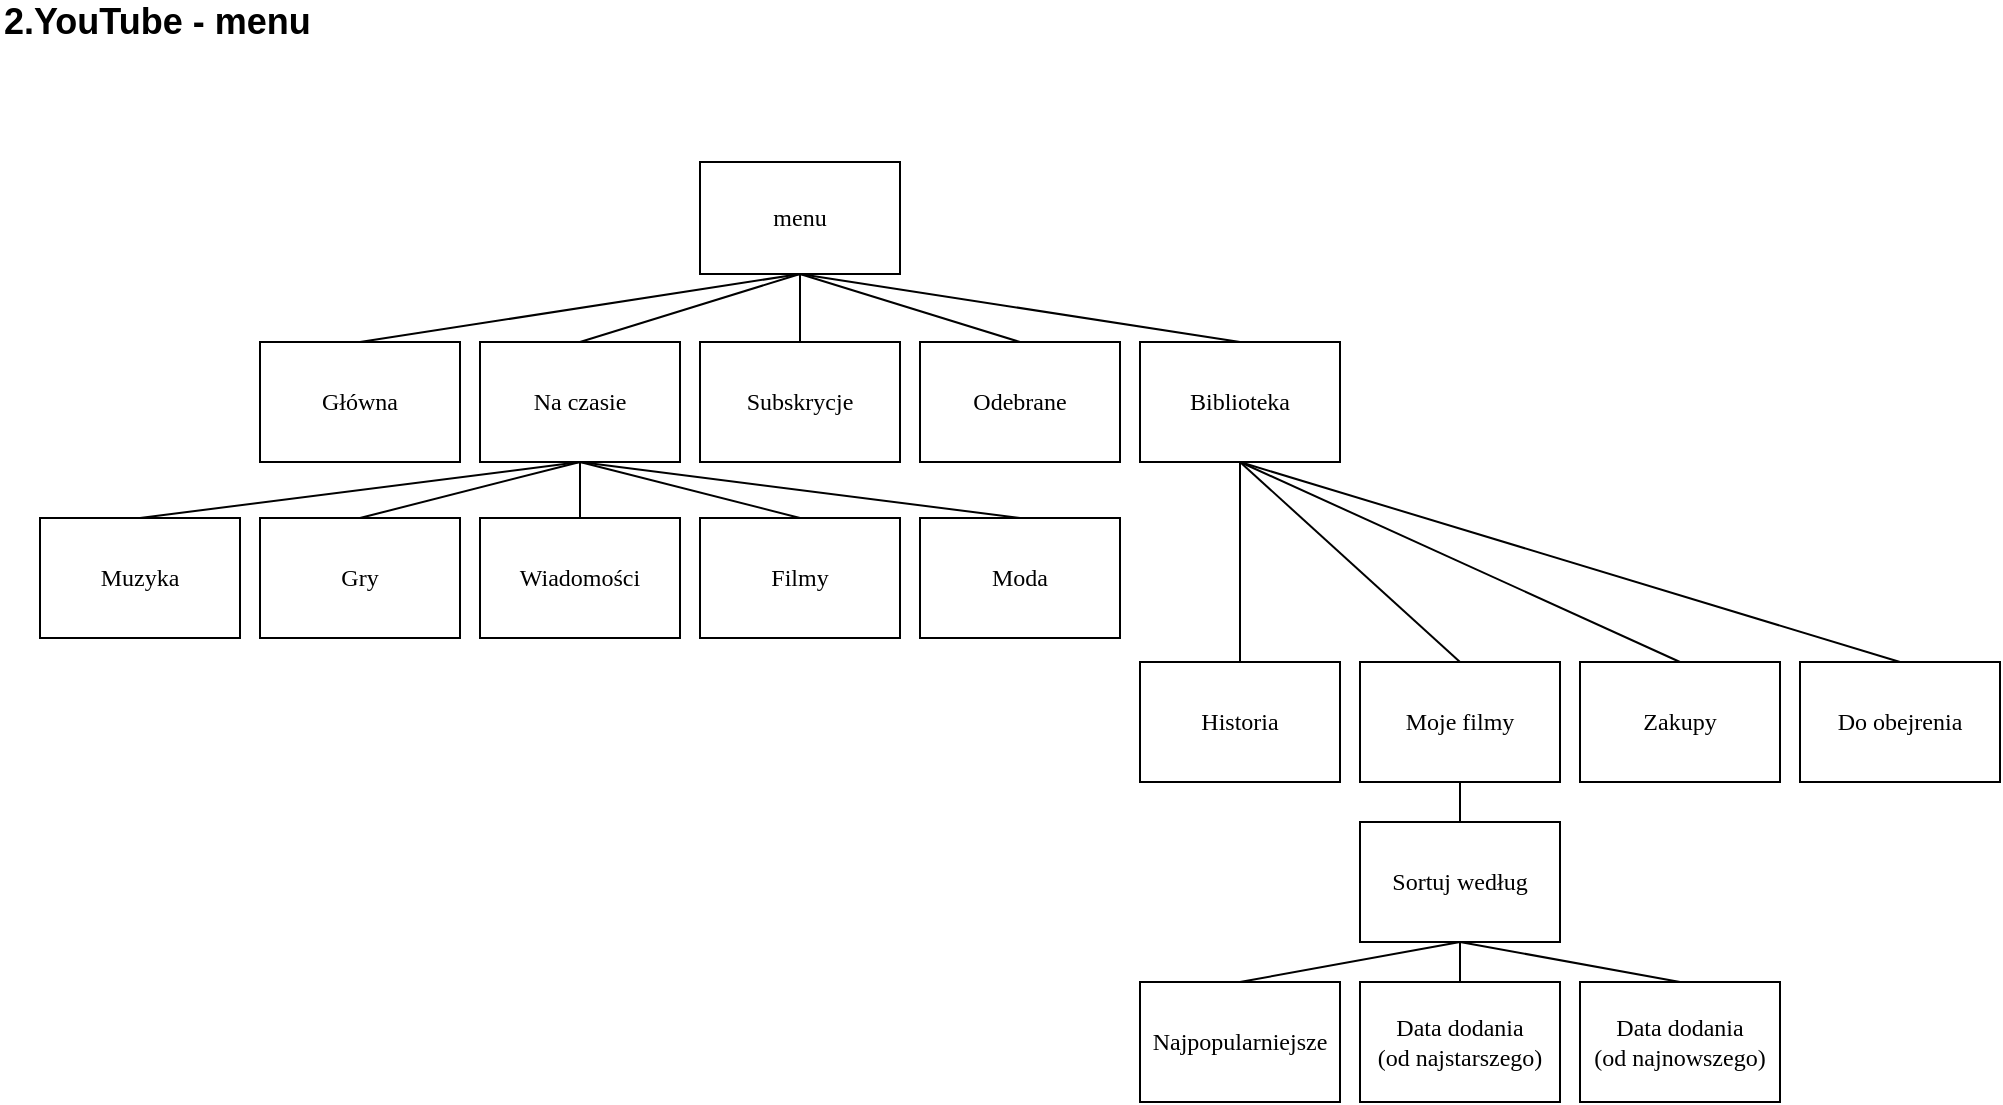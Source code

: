<mxfile version="12.3.1" type="github" pages="1"><diagram id="9sy4sgGYBbHm30SXguHk" name="Page-1"><mxGraphModel dx="1736" dy="914" grid="1" gridSize="10" guides="1" tooltips="1" connect="1" arrows="1" fold="1" page="1" pageScale="1" pageWidth="827" pageHeight="1169" math="0" shadow="0"><root><mxCell id="0"/><mxCell id="1" parent="0"/><mxCell id="Tp4ma7mgrqA98E2lA09L-1" value="&lt;font size=&quot;1&quot;&gt;&lt;b style=&quot;font-size: 18px&quot;&gt;2.YouTube - menu&lt;/b&gt;&lt;/font&gt;" style="text;html=1;strokeColor=none;fillColor=none;align=left;verticalAlign=middle;whiteSpace=wrap;rounded=0;" vertex="1" parent="1"><mxGeometry x="40" y="60" width="210" height="20" as="geometry"/></mxCell><mxCell id="Tp4ma7mgrqA98E2lA09L-2" value="&lt;font face=&quot;Garamond&quot;&gt;menu&lt;/font&gt;" style="rounded=1;whiteSpace=wrap;html=1;arcSize=0;" vertex="1" parent="1"><mxGeometry x="390" y="140" width="100" height="56" as="geometry"/></mxCell><mxCell id="Tp4ma7mgrqA98E2lA09L-8" value="&lt;font face=&quot;Garamond&quot;&gt;Główna&lt;/font&gt;" style="rounded=0;whiteSpace=wrap;html=1;" vertex="1" parent="1"><mxGeometry x="170" y="230" width="100" height="60" as="geometry"/></mxCell><mxCell id="Tp4ma7mgrqA98E2lA09L-9" value="&lt;font face=&quot;Garamond&quot;&gt;Na czasie&lt;/font&gt;" style="rounded=0;whiteSpace=wrap;html=1;" vertex="1" parent="1"><mxGeometry x="280" y="230" width="100" height="60" as="geometry"/></mxCell><mxCell id="Tp4ma7mgrqA98E2lA09L-10" value="&lt;font face=&quot;Garamond&quot;&gt;Subskrycje&lt;/font&gt;" style="rounded=0;whiteSpace=wrap;html=1;" vertex="1" parent="1"><mxGeometry x="390" y="230" width="100" height="60" as="geometry"/></mxCell><mxCell id="Tp4ma7mgrqA98E2lA09L-11" value="&lt;font face=&quot;Garamond&quot;&gt;Odebrane&lt;/font&gt;" style="rounded=0;whiteSpace=wrap;html=1;" vertex="1" parent="1"><mxGeometry x="500" y="230" width="100" height="60" as="geometry"/></mxCell><mxCell id="Tp4ma7mgrqA98E2lA09L-12" value="&lt;font face=&quot;Garamond&quot;&gt;Biblioteka&lt;/font&gt;" style="rounded=0;whiteSpace=wrap;html=1;" vertex="1" parent="1"><mxGeometry x="610" y="230" width="100" height="60" as="geometry"/></mxCell><mxCell id="Tp4ma7mgrqA98E2lA09L-15" value="" style="endArrow=none;html=1;entryX=0.5;entryY=1;entryDx=0;entryDy=0;exitX=0.5;exitY=0;exitDx=0;exitDy=0;" edge="1" parent="1" source="Tp4ma7mgrqA98E2lA09L-8" target="Tp4ma7mgrqA98E2lA09L-2"><mxGeometry width="50" height="50" relative="1" as="geometry"><mxPoint x="170" y="360" as="sourcePoint"/><mxPoint x="220" y="310" as="targetPoint"/></mxGeometry></mxCell><mxCell id="Tp4ma7mgrqA98E2lA09L-16" value="" style="endArrow=none;html=1;entryX=0.5;entryY=1;entryDx=0;entryDy=0;exitX=0.5;exitY=0;exitDx=0;exitDy=0;" edge="1" parent="1" source="Tp4ma7mgrqA98E2lA09L-9" target="Tp4ma7mgrqA98E2lA09L-2"><mxGeometry width="50" height="50" relative="1" as="geometry"><mxPoint x="170" y="360" as="sourcePoint"/><mxPoint x="220" y="310" as="targetPoint"/></mxGeometry></mxCell><mxCell id="Tp4ma7mgrqA98E2lA09L-17" value="" style="endArrow=none;html=1;entryX=0.5;entryY=1;entryDx=0;entryDy=0;" edge="1" parent="1" source="Tp4ma7mgrqA98E2lA09L-10" target="Tp4ma7mgrqA98E2lA09L-2"><mxGeometry width="50" height="50" relative="1" as="geometry"><mxPoint x="170" y="360" as="sourcePoint"/><mxPoint x="220" y="310" as="targetPoint"/></mxGeometry></mxCell><mxCell id="Tp4ma7mgrqA98E2lA09L-18" value="" style="endArrow=none;html=1;entryX=0.5;entryY=1;entryDx=0;entryDy=0;exitX=0.5;exitY=0;exitDx=0;exitDy=0;" edge="1" parent="1" source="Tp4ma7mgrqA98E2lA09L-11" target="Tp4ma7mgrqA98E2lA09L-2"><mxGeometry width="50" height="50" relative="1" as="geometry"><mxPoint x="170" y="360" as="sourcePoint"/><mxPoint x="220" y="310" as="targetPoint"/></mxGeometry></mxCell><mxCell id="Tp4ma7mgrqA98E2lA09L-19" value="" style="endArrow=none;html=1;entryX=0.5;entryY=1;entryDx=0;entryDy=0;exitX=0.5;exitY=0;exitDx=0;exitDy=0;" edge="1" parent="1" source="Tp4ma7mgrqA98E2lA09L-12" target="Tp4ma7mgrqA98E2lA09L-2"><mxGeometry width="50" height="50" relative="1" as="geometry"><mxPoint x="170" y="360" as="sourcePoint"/><mxPoint x="220" y="310" as="targetPoint"/></mxGeometry></mxCell><mxCell id="Tp4ma7mgrqA98E2lA09L-21" value="&lt;font face=&quot;Garamond&quot;&gt;Muzyka&lt;/font&gt;" style="rounded=0;whiteSpace=wrap;html=1;" vertex="1" parent="1"><mxGeometry x="60" y="318" width="100" height="60" as="geometry"/></mxCell><mxCell id="Tp4ma7mgrqA98E2lA09L-22" value="&lt;font face=&quot;Garamond&quot;&gt;Gry&lt;/font&gt;" style="rounded=0;whiteSpace=wrap;html=1;" vertex="1" parent="1"><mxGeometry x="170" y="318" width="100" height="60" as="geometry"/></mxCell><mxCell id="Tp4ma7mgrqA98E2lA09L-23" value="&lt;font face=&quot;Garamond&quot;&gt;Wiadomości&lt;/font&gt;" style="rounded=0;whiteSpace=wrap;html=1;" vertex="1" parent="1"><mxGeometry x="280" y="318" width="100" height="60" as="geometry"/></mxCell><mxCell id="Tp4ma7mgrqA98E2lA09L-24" value="&lt;font face=&quot;Garamond&quot;&gt;Filmy&lt;/font&gt;" style="rounded=0;whiteSpace=wrap;html=1;" vertex="1" parent="1"><mxGeometry x="390" y="318" width="100" height="60" as="geometry"/></mxCell><mxCell id="Tp4ma7mgrqA98E2lA09L-25" value="&lt;font face=&quot;Garamond&quot;&gt;Moda&lt;/font&gt;" style="rounded=0;whiteSpace=wrap;html=1;" vertex="1" parent="1"><mxGeometry x="500" y="318" width="100" height="60" as="geometry"/></mxCell><mxCell id="Tp4ma7mgrqA98E2lA09L-28" value="" style="endArrow=none;html=1;entryX=0.5;entryY=1;entryDx=0;entryDy=0;exitX=0.5;exitY=0;exitDx=0;exitDy=0;" edge="1" parent="1" source="Tp4ma7mgrqA98E2lA09L-21" target="Tp4ma7mgrqA98E2lA09L-9"><mxGeometry width="50" height="50" relative="1" as="geometry"><mxPoint x="20" y="450" as="sourcePoint"/><mxPoint x="70" y="400" as="targetPoint"/></mxGeometry></mxCell><mxCell id="Tp4ma7mgrqA98E2lA09L-29" value="" style="endArrow=none;html=1;entryX=0.5;entryY=1;entryDx=0;entryDy=0;exitX=0.5;exitY=0;exitDx=0;exitDy=0;" edge="1" parent="1" source="Tp4ma7mgrqA98E2lA09L-22" target="Tp4ma7mgrqA98E2lA09L-9"><mxGeometry width="50" height="50" relative="1" as="geometry"><mxPoint x="20" y="450" as="sourcePoint"/><mxPoint x="70" y="400" as="targetPoint"/></mxGeometry></mxCell><mxCell id="Tp4ma7mgrqA98E2lA09L-30" value="" style="endArrow=none;html=1;entryX=0.5;entryY=1;entryDx=0;entryDy=0;exitX=0.5;exitY=0;exitDx=0;exitDy=0;" edge="1" parent="1" source="Tp4ma7mgrqA98E2lA09L-23" target="Tp4ma7mgrqA98E2lA09L-9"><mxGeometry width="50" height="50" relative="1" as="geometry"><mxPoint x="20" y="450" as="sourcePoint"/><mxPoint x="70" y="400" as="targetPoint"/></mxGeometry></mxCell><mxCell id="Tp4ma7mgrqA98E2lA09L-31" value="" style="endArrow=none;html=1;entryX=0.5;entryY=1;entryDx=0;entryDy=0;exitX=0.5;exitY=0;exitDx=0;exitDy=0;" edge="1" parent="1" source="Tp4ma7mgrqA98E2lA09L-24" target="Tp4ma7mgrqA98E2lA09L-9"><mxGeometry width="50" height="50" relative="1" as="geometry"><mxPoint x="20" y="450" as="sourcePoint"/><mxPoint x="70" y="400" as="targetPoint"/></mxGeometry></mxCell><mxCell id="Tp4ma7mgrqA98E2lA09L-32" value="" style="endArrow=none;html=1;entryX=0.5;entryY=1;entryDx=0;entryDy=0;exitX=0.5;exitY=0;exitDx=0;exitDy=0;" edge="1" parent="1" source="Tp4ma7mgrqA98E2lA09L-25" target="Tp4ma7mgrqA98E2lA09L-9"><mxGeometry width="50" height="50" relative="1" as="geometry"><mxPoint x="20" y="450" as="sourcePoint"/><mxPoint x="70" y="400" as="targetPoint"/></mxGeometry></mxCell><mxCell id="Tp4ma7mgrqA98E2lA09L-34" value="&lt;font face=&quot;Garamond&quot;&gt;Zakupy&lt;/font&gt;" style="rounded=0;whiteSpace=wrap;html=1;" vertex="1" parent="1"><mxGeometry x="830" y="390" width="100" height="60" as="geometry"/></mxCell><mxCell id="Tp4ma7mgrqA98E2lA09L-35" value="&lt;font face=&quot;Garamond&quot;&gt;Moje filmy&lt;br&gt;&lt;/font&gt;" style="rounded=0;whiteSpace=wrap;html=1;" vertex="1" parent="1"><mxGeometry x="720" y="390" width="100" height="60" as="geometry"/></mxCell><mxCell id="Tp4ma7mgrqA98E2lA09L-36" value="&lt;font face=&quot;Garamond&quot;&gt;Do obejrenia&lt;/font&gt;" style="rounded=0;whiteSpace=wrap;html=1;" vertex="1" parent="1"><mxGeometry x="940" y="390" width="100" height="60" as="geometry"/></mxCell><mxCell id="Tp4ma7mgrqA98E2lA09L-37" value="&lt;font face=&quot;Garamond&quot;&gt;Historia&lt;/font&gt;" style="rounded=0;whiteSpace=wrap;html=1;" vertex="1" parent="1"><mxGeometry x="610" y="390" width="100" height="60" as="geometry"/></mxCell><mxCell id="Tp4ma7mgrqA98E2lA09L-41" value="" style="endArrow=none;html=1;entryX=0.5;entryY=1;entryDx=0;entryDy=0;exitX=0.5;exitY=0;exitDx=0;exitDy=0;" edge="1" parent="1" source="Tp4ma7mgrqA98E2lA09L-37" target="Tp4ma7mgrqA98E2lA09L-12"><mxGeometry width="50" height="50" relative="1" as="geometry"><mxPoint x="390" y="450" as="sourcePoint"/><mxPoint x="440" y="400" as="targetPoint"/></mxGeometry></mxCell><mxCell id="Tp4ma7mgrqA98E2lA09L-42" value="" style="endArrow=none;html=1;entryX=0.5;entryY=1;entryDx=0;entryDy=0;exitX=0.5;exitY=0;exitDx=0;exitDy=0;" edge="1" parent="1" source="Tp4ma7mgrqA98E2lA09L-35" target="Tp4ma7mgrqA98E2lA09L-12"><mxGeometry width="50" height="50" relative="1" as="geometry"><mxPoint x="390" y="450" as="sourcePoint"/><mxPoint x="440" y="400" as="targetPoint"/></mxGeometry></mxCell><mxCell id="Tp4ma7mgrqA98E2lA09L-43" value="" style="endArrow=none;html=1;entryX=0.5;entryY=1;entryDx=0;entryDy=0;exitX=0.5;exitY=0;exitDx=0;exitDy=0;" edge="1" parent="1" source="Tp4ma7mgrqA98E2lA09L-34" target="Tp4ma7mgrqA98E2lA09L-12"><mxGeometry width="50" height="50" relative="1" as="geometry"><mxPoint x="390" y="450" as="sourcePoint"/><mxPoint x="440" y="400" as="targetPoint"/></mxGeometry></mxCell><mxCell id="Tp4ma7mgrqA98E2lA09L-44" value="" style="endArrow=none;html=1;entryX=0.5;entryY=1;entryDx=0;entryDy=0;exitX=0.5;exitY=0;exitDx=0;exitDy=0;" edge="1" parent="1" source="Tp4ma7mgrqA98E2lA09L-36" target="Tp4ma7mgrqA98E2lA09L-12"><mxGeometry width="50" height="50" relative="1" as="geometry"><mxPoint x="390" y="450" as="sourcePoint"/><mxPoint x="660" y="290" as="targetPoint"/></mxGeometry></mxCell><mxCell id="Tp4ma7mgrqA98E2lA09L-45" value="&lt;font face=&quot;Garamond&quot;&gt;Sortuj według&lt;/font&gt;" style="rounded=0;whiteSpace=wrap;html=1;" vertex="1" parent="1"><mxGeometry x="720" y="470" width="100" height="60" as="geometry"/></mxCell><mxCell id="Tp4ma7mgrqA98E2lA09L-46" value="&lt;font face=&quot;Garamond&quot;&gt;Najpopularniejsze&lt;/font&gt;" style="rounded=0;whiteSpace=wrap;html=1;" vertex="1" parent="1"><mxGeometry x="610" y="550" width="100" height="60" as="geometry"/></mxCell><mxCell id="Tp4ma7mgrqA98E2lA09L-47" value="&lt;div&gt;&lt;font face=&quot;Garamond&quot;&gt;Data dodania&lt;/font&gt;&lt;/div&gt;&lt;div&gt;&lt;font face=&quot;Garamond&quot;&gt;(od najstarszego)&lt;br&gt;&lt;/font&gt;&lt;/div&gt;" style="rounded=0;whiteSpace=wrap;html=1;" vertex="1" parent="1"><mxGeometry x="720" y="550" width="100" height="60" as="geometry"/></mxCell><mxCell id="Tp4ma7mgrqA98E2lA09L-48" value="&lt;div&gt;&lt;font face=&quot;Garamond&quot;&gt;Data dodania&lt;/font&gt;&lt;/div&gt;&lt;div&gt;&lt;font face=&quot;Garamond&quot;&gt;(od najnowszego)&lt;br&gt;&lt;/font&gt;&lt;/div&gt;" style="rounded=0;whiteSpace=wrap;html=1;" vertex="1" parent="1"><mxGeometry x="830" y="550" width="100" height="60" as="geometry"/></mxCell><mxCell id="Tp4ma7mgrqA98E2lA09L-49" value="" style="endArrow=none;html=1;entryX=0.5;entryY=1;entryDx=0;entryDy=0;exitX=0.5;exitY=0;exitDx=0;exitDy=0;" edge="1" parent="1" source="Tp4ma7mgrqA98E2lA09L-45" target="Tp4ma7mgrqA98E2lA09L-35"><mxGeometry width="50" height="50" relative="1" as="geometry"><mxPoint x="350" y="680" as="sourcePoint"/><mxPoint x="400" y="630" as="targetPoint"/></mxGeometry></mxCell><mxCell id="Tp4ma7mgrqA98E2lA09L-50" value="" style="endArrow=none;html=1;entryX=0.5;entryY=1;entryDx=0;entryDy=0;exitX=0.5;exitY=0;exitDx=0;exitDy=0;" edge="1" parent="1" source="Tp4ma7mgrqA98E2lA09L-46" target="Tp4ma7mgrqA98E2lA09L-45"><mxGeometry width="50" height="50" relative="1" as="geometry"><mxPoint x="350" y="680" as="sourcePoint"/><mxPoint x="400" y="630" as="targetPoint"/></mxGeometry></mxCell><mxCell id="Tp4ma7mgrqA98E2lA09L-51" value="" style="endArrow=none;html=1;entryX=0.5;entryY=1;entryDx=0;entryDy=0;exitX=0.5;exitY=0;exitDx=0;exitDy=0;" edge="1" parent="1" source="Tp4ma7mgrqA98E2lA09L-47" target="Tp4ma7mgrqA98E2lA09L-45"><mxGeometry width="50" height="50" relative="1" as="geometry"><mxPoint x="350" y="680" as="sourcePoint"/><mxPoint x="400" y="630" as="targetPoint"/></mxGeometry></mxCell><mxCell id="Tp4ma7mgrqA98E2lA09L-52" value="" style="endArrow=none;html=1;entryX=0.5;entryY=1;entryDx=0;entryDy=0;exitX=0.5;exitY=0;exitDx=0;exitDy=0;" edge="1" parent="1" source="Tp4ma7mgrqA98E2lA09L-48" target="Tp4ma7mgrqA98E2lA09L-45"><mxGeometry width="50" height="50" relative="1" as="geometry"><mxPoint x="350" y="680" as="sourcePoint"/><mxPoint x="400" y="630" as="targetPoint"/></mxGeometry></mxCell></root></mxGraphModel></diagram></mxfile>